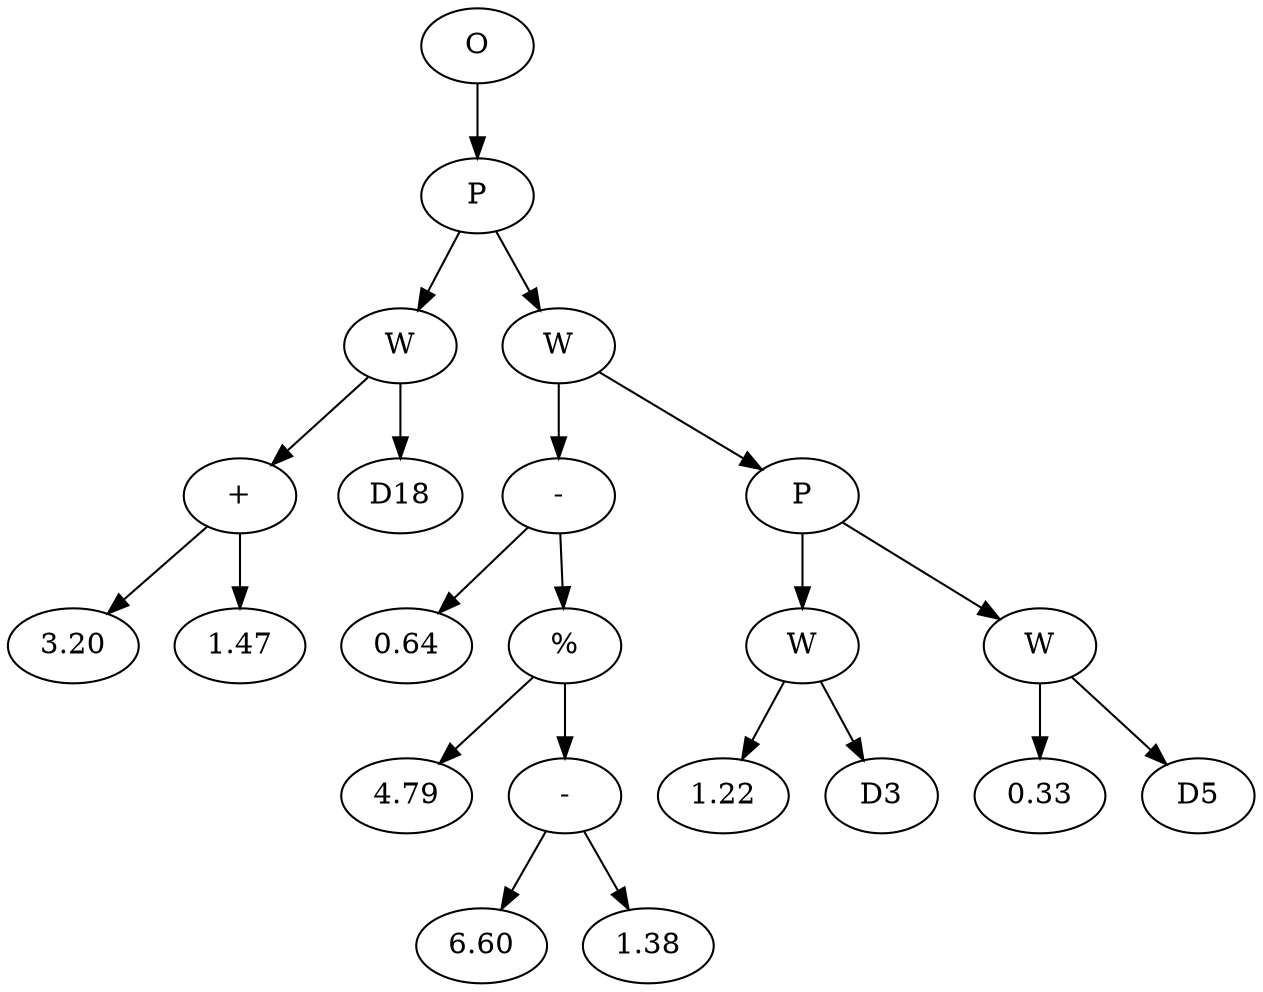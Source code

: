 // Tree
digraph {
	1748491 [label=O]
	1748492 [label=P]
	1748491 -> 1748492
	1748493 [label=W]
	1748492 -> 1748493
	1748494 [label="+"]
	1748493 -> 1748494
	1748495 [label=3.20]
	1748494 -> 1748495
	1748496 [label=1.47]
	1748494 -> 1748496
	1748497 [label=D18]
	1748493 -> 1748497
	1748498 [label=W]
	1748492 -> 1748498
	1748499 [label="-"]
	1748498 -> 1748499
	1748500 [label=0.64]
	1748499 -> 1748500
	1748501 [label="%"]
	1748499 -> 1748501
	1748502 [label=4.79]
	1748501 -> 1748502
	1748503 [label="-"]
	1748501 -> 1748503
	1748504 [label=6.60]
	1748503 -> 1748504
	1748505 [label=1.38]
	1748503 -> 1748505
	1748506 [label=P]
	1748498 -> 1748506
	1748507 [label=W]
	1748506 -> 1748507
	1748508 [label=1.22]
	1748507 -> 1748508
	1748509 [label=D3]
	1748507 -> 1748509
	1748510 [label=W]
	1748506 -> 1748510
	1748511 [label=0.33]
	1748510 -> 1748511
	1748512 [label=D5]
	1748510 -> 1748512
}
